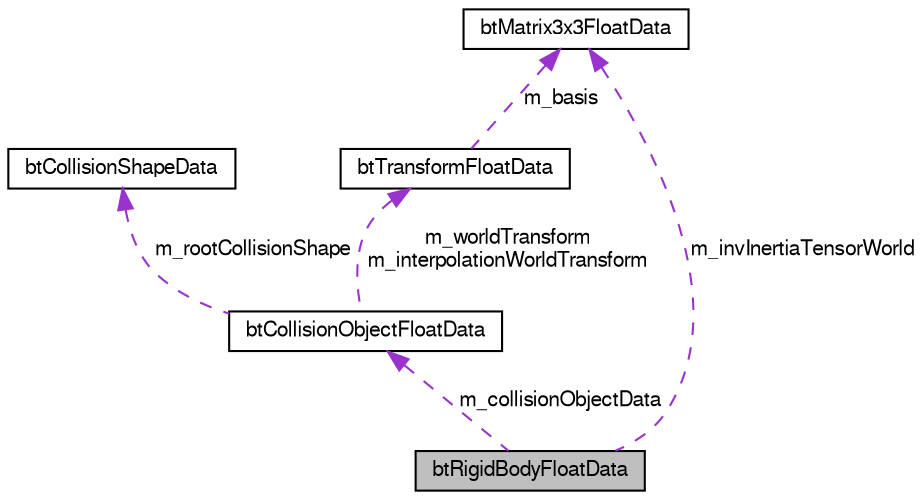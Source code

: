 digraph G
{
  bgcolor="transparent";
  edge [fontname="FreeSans",fontsize=10,labelfontname="FreeSans",labelfontsize=10];
  node [fontname="FreeSans",fontsize=10,shape=record];
  Node1 [label="btRigidBodyFloatData",height=0.2,width=0.4,color="black", fillcolor="grey75", style="filled" fontcolor="black"];
  Node2 -> Node1 [dir=back,color="darkorchid3",fontsize=10,style="dashed",label="m_collisionObjectData"];
  Node2 [label="btCollisionObjectFloatData",height=0.2,width=0.4,color="black",URL="$structbt_collision_object_float_data.html",tooltip="do not change those serialization structures, it requires an updated sBulletDNAstr/sBulletDNAstr64..."];
  Node3 -> Node2 [dir=back,color="darkorchid3",fontsize=10,style="dashed",label="m_rootCollisionShape"];
  Node3 [label="btCollisionShapeData",height=0.2,width=0.4,color="black",URL="$structbt_collision_shape_data.html",tooltip="do not change those serialization structures, it requires an updated sBulletDNAstr/sBulletDNAstr64..."];
  Node4 -> Node2 [dir=back,color="darkorchid3",fontsize=10,style="dashed",label="m_worldTransform\nm_interpolationWorldTransform"];
  Node4 [label="btTransformFloatData",height=0.2,width=0.4,color="black",URL="$structbt_transform_float_data.html",tooltip="for serialization"];
  Node5 -> Node4 [dir=back,color="darkorchid3",fontsize=10,style="dashed",label="m_basis"];
  Node5 [label="btMatrix3x3FloatData",height=0.2,width=0.4,color="black",URL="$structbt_matrix3x3_float_data.html",tooltip="for serialization"];
  Node5 -> Node1 [dir=back,color="darkorchid3",fontsize=10,style="dashed",label="m_invInertiaTensorWorld"];
}
